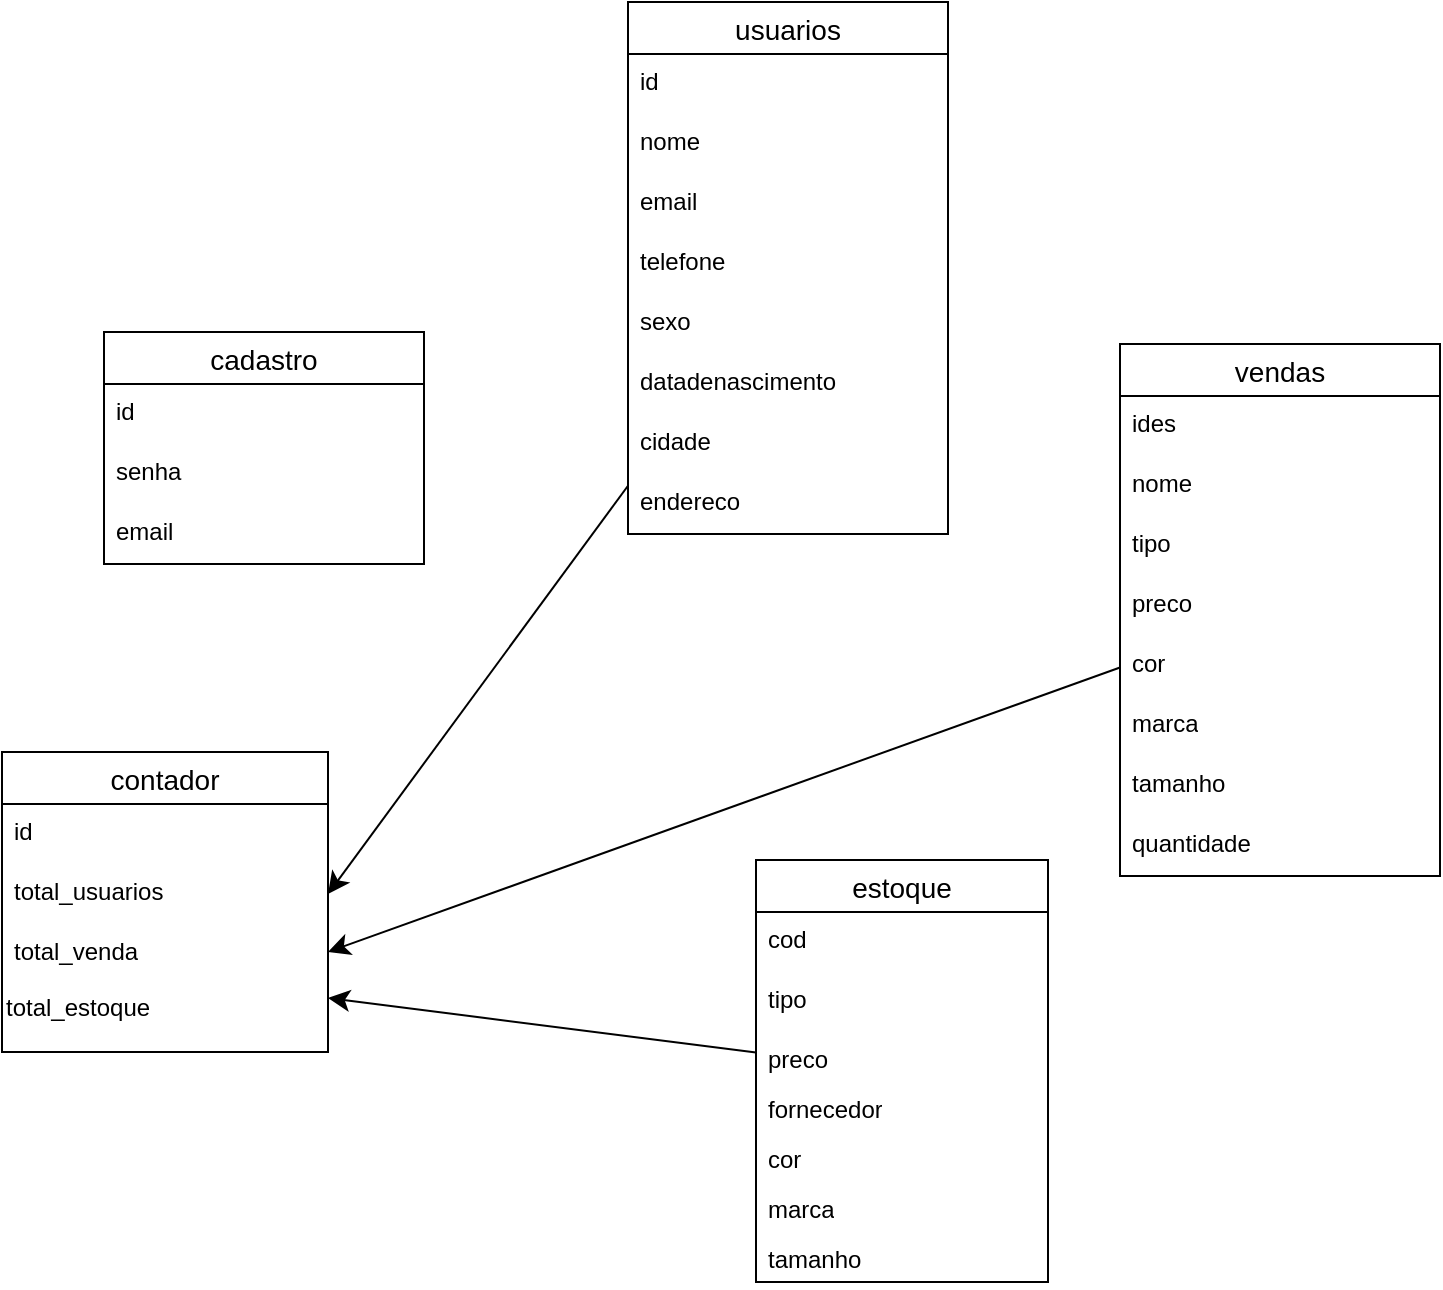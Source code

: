 <mxfile version="24.7.17">
  <diagram name="Página-1" id="bvBXdqP8SnwpCs2hBnLd">
    <mxGraphModel dx="1178" dy="918" grid="0" gridSize="10" guides="1" tooltips="1" connect="1" arrows="1" fold="1" page="0" pageScale="1" pageWidth="827" pageHeight="1169" math="0" shadow="0">
      <root>
        <mxCell id="0" />
        <mxCell id="1" parent="0" />
        <mxCell id="WioVrjb9ytI4kB3D4JNt-47" value="cadastro" style="swimlane;fontStyle=0;childLayout=stackLayout;horizontal=1;startSize=26;horizontalStack=0;resizeParent=1;resizeParentMax=0;resizeLast=0;collapsible=1;marginBottom=0;align=center;fontSize=14;" vertex="1" parent="1">
          <mxGeometry x="-13" y="-72" width="160" height="116" as="geometry" />
        </mxCell>
        <mxCell id="WioVrjb9ytI4kB3D4JNt-48" value="id" style="text;strokeColor=none;fillColor=none;spacingLeft=4;spacingRight=4;overflow=hidden;rotatable=0;points=[[0,0.5],[1,0.5]];portConstraint=eastwest;fontSize=12;whiteSpace=wrap;html=1;" vertex="1" parent="WioVrjb9ytI4kB3D4JNt-47">
          <mxGeometry y="26" width="160" height="30" as="geometry" />
        </mxCell>
        <mxCell id="WioVrjb9ytI4kB3D4JNt-49" value="senha" style="text;strokeColor=none;fillColor=none;spacingLeft=4;spacingRight=4;overflow=hidden;rotatable=0;points=[[0,0.5],[1,0.5]];portConstraint=eastwest;fontSize=12;whiteSpace=wrap;html=1;" vertex="1" parent="WioVrjb9ytI4kB3D4JNt-47">
          <mxGeometry y="56" width="160" height="30" as="geometry" />
        </mxCell>
        <mxCell id="WioVrjb9ytI4kB3D4JNt-50" value="email" style="text;strokeColor=none;fillColor=none;spacingLeft=4;spacingRight=4;overflow=hidden;rotatable=0;points=[[0,0.5],[1,0.5]];portConstraint=eastwest;fontSize=12;whiteSpace=wrap;html=1;" vertex="1" parent="WioVrjb9ytI4kB3D4JNt-47">
          <mxGeometry y="86" width="160" height="30" as="geometry" />
        </mxCell>
        <mxCell id="WioVrjb9ytI4kB3D4JNt-100" style="edgeStyle=none;curved=1;rounded=0;orthogonalLoop=1;jettySize=auto;html=1;entryX=1;entryY=0.5;entryDx=0;entryDy=0;fontSize=12;startSize=8;endSize=8;" edge="1" parent="1" source="WioVrjb9ytI4kB3D4JNt-51" target="WioVrjb9ytI4kB3D4JNt-57">
          <mxGeometry relative="1" as="geometry" />
        </mxCell>
        <mxCell id="WioVrjb9ytI4kB3D4JNt-51" value="usuarios" style="swimlane;fontStyle=0;childLayout=stackLayout;horizontal=1;startSize=26;horizontalStack=0;resizeParent=1;resizeParentMax=0;resizeLast=0;collapsible=1;marginBottom=0;align=center;fontSize=14;" vertex="1" parent="1">
          <mxGeometry x="249" y="-237" width="160" height="266" as="geometry" />
        </mxCell>
        <mxCell id="WioVrjb9ytI4kB3D4JNt-52" value="id" style="text;strokeColor=none;fillColor=none;spacingLeft=4;spacingRight=4;overflow=hidden;rotatable=0;points=[[0,0.5],[1,0.5]];portConstraint=eastwest;fontSize=12;whiteSpace=wrap;html=1;" vertex="1" parent="WioVrjb9ytI4kB3D4JNt-51">
          <mxGeometry y="26" width="160" height="30" as="geometry" />
        </mxCell>
        <mxCell id="WioVrjb9ytI4kB3D4JNt-53" value="nome" style="text;strokeColor=none;fillColor=none;spacingLeft=4;spacingRight=4;overflow=hidden;rotatable=0;points=[[0,0.5],[1,0.5]];portConstraint=eastwest;fontSize=12;whiteSpace=wrap;html=1;" vertex="1" parent="WioVrjb9ytI4kB3D4JNt-51">
          <mxGeometry y="56" width="160" height="30" as="geometry" />
        </mxCell>
        <mxCell id="WioVrjb9ytI4kB3D4JNt-77" value="email" style="text;strokeColor=none;fillColor=none;spacingLeft=4;spacingRight=4;overflow=hidden;rotatable=0;points=[[0,0.5],[1,0.5]];portConstraint=eastwest;fontSize=12;whiteSpace=wrap;html=1;" vertex="1" parent="WioVrjb9ytI4kB3D4JNt-51">
          <mxGeometry y="86" width="160" height="30" as="geometry" />
        </mxCell>
        <mxCell id="WioVrjb9ytI4kB3D4JNt-75" value="telefone" style="text;strokeColor=none;fillColor=none;spacingLeft=4;spacingRight=4;overflow=hidden;rotatable=0;points=[[0,0.5],[1,0.5]];portConstraint=eastwest;fontSize=12;whiteSpace=wrap;html=1;" vertex="1" parent="WioVrjb9ytI4kB3D4JNt-51">
          <mxGeometry y="116" width="160" height="30" as="geometry" />
        </mxCell>
        <mxCell id="WioVrjb9ytI4kB3D4JNt-54" value="sexo" style="text;strokeColor=none;fillColor=none;spacingLeft=4;spacingRight=4;overflow=hidden;rotatable=0;points=[[0,0.5],[1,0.5]];portConstraint=eastwest;fontSize=12;whiteSpace=wrap;html=1;" vertex="1" parent="WioVrjb9ytI4kB3D4JNt-51">
          <mxGeometry y="146" width="160" height="30" as="geometry" />
        </mxCell>
        <mxCell id="WioVrjb9ytI4kB3D4JNt-73" value="datadenascimento" style="text;strokeColor=none;fillColor=none;spacingLeft=4;spacingRight=4;overflow=hidden;rotatable=0;points=[[0,0.5],[1,0.5]];portConstraint=eastwest;fontSize=12;whiteSpace=wrap;html=1;" vertex="1" parent="WioVrjb9ytI4kB3D4JNt-51">
          <mxGeometry y="176" width="160" height="30" as="geometry" />
        </mxCell>
        <mxCell id="WioVrjb9ytI4kB3D4JNt-74" value="cidade" style="text;strokeColor=none;fillColor=none;spacingLeft=4;spacingRight=4;overflow=hidden;rotatable=0;points=[[0,0.5],[1,0.5]];portConstraint=eastwest;fontSize=12;whiteSpace=wrap;html=1;" vertex="1" parent="WioVrjb9ytI4kB3D4JNt-51">
          <mxGeometry y="206" width="160" height="30" as="geometry" />
        </mxCell>
        <mxCell id="WioVrjb9ytI4kB3D4JNt-76" value="endereco" style="text;strokeColor=none;fillColor=none;spacingLeft=4;spacingRight=4;overflow=hidden;rotatable=0;points=[[0,0.5],[1,0.5]];portConstraint=eastwest;fontSize=12;whiteSpace=wrap;html=1;" vertex="1" parent="WioVrjb9ytI4kB3D4JNt-51">
          <mxGeometry y="236" width="160" height="30" as="geometry" />
        </mxCell>
        <mxCell id="WioVrjb9ytI4kB3D4JNt-55" value="contador" style="swimlane;fontStyle=0;childLayout=stackLayout;horizontal=1;startSize=26;horizontalStack=0;resizeParent=1;resizeParentMax=0;resizeLast=0;collapsible=1;marginBottom=0;align=center;fontSize=14;" vertex="1" parent="1">
          <mxGeometry x="-64" y="138" width="163" height="150" as="geometry">
            <mxRectangle x="-79" y="146" width="89" height="29" as="alternateBounds" />
          </mxGeometry>
        </mxCell>
        <mxCell id="WioVrjb9ytI4kB3D4JNt-56" value="id" style="text;strokeColor=none;fillColor=none;spacingLeft=4;spacingRight=4;overflow=hidden;rotatable=0;points=[[0,0.5],[1,0.5]];portConstraint=eastwest;fontSize=12;whiteSpace=wrap;html=1;" vertex="1" parent="WioVrjb9ytI4kB3D4JNt-55">
          <mxGeometry y="26" width="163" height="30" as="geometry" />
        </mxCell>
        <mxCell id="WioVrjb9ytI4kB3D4JNt-57" value="total_usuarios" style="text;strokeColor=none;fillColor=none;spacingLeft=4;spacingRight=4;overflow=hidden;rotatable=0;points=[[0,0.5],[1,0.5]];portConstraint=eastwest;fontSize=12;whiteSpace=wrap;html=1;" vertex="1" parent="WioVrjb9ytI4kB3D4JNt-55">
          <mxGeometry y="56" width="163" height="30" as="geometry" />
        </mxCell>
        <mxCell id="WioVrjb9ytI4kB3D4JNt-58" value="total_venda" style="text;strokeColor=none;fillColor=none;spacingLeft=4;spacingRight=4;overflow=hidden;rotatable=0;points=[[0,0.5],[1,0.5]];portConstraint=eastwest;fontSize=12;whiteSpace=wrap;html=1;" vertex="1" parent="WioVrjb9ytI4kB3D4JNt-55">
          <mxGeometry y="86" width="163" height="28" as="geometry" />
        </mxCell>
        <mxCell id="WioVrjb9ytI4kB3D4JNt-67" value="&lt;span style=&quot;color: rgb(0, 0, 0); font-family: Helvetica; font-size: 12px; font-style: normal; font-variant-ligatures: normal; font-variant-caps: normal; font-weight: 400; letter-spacing: normal; orphans: 2; text-align: left; text-indent: 0px; text-transform: none; widows: 2; word-spacing: 0px; -webkit-text-stroke-width: 0px; white-space: normal; background-color: rgb(255, 255, 255); text-decoration-thickness: initial; text-decoration-style: initial; text-decoration-color: initial; display: inline !important; float: none;&quot;&gt;total_estoque&lt;/span&gt;" style="text;whiteSpace=wrap;html=1;" vertex="1" parent="WioVrjb9ytI4kB3D4JNt-55">
          <mxGeometry y="114" width="163" height="36" as="geometry" />
        </mxCell>
        <mxCell id="WioVrjb9ytI4kB3D4JNt-99" style="edgeStyle=none;curved=1;rounded=0;orthogonalLoop=1;jettySize=auto;html=1;entryX=1;entryY=0.25;entryDx=0;entryDy=0;fontSize=12;startSize=8;endSize=8;" edge="1" parent="1" source="WioVrjb9ytI4kB3D4JNt-59" target="WioVrjb9ytI4kB3D4JNt-67">
          <mxGeometry relative="1" as="geometry" />
        </mxCell>
        <mxCell id="WioVrjb9ytI4kB3D4JNt-59" value="estoque" style="swimlane;fontStyle=0;childLayout=stackLayout;horizontal=1;startSize=26;horizontalStack=0;resizeParent=1;resizeParentMax=0;resizeLast=0;collapsible=1;marginBottom=0;align=center;fontSize=14;" vertex="1" parent="1">
          <mxGeometry x="313" y="192" width="146" height="211" as="geometry" />
        </mxCell>
        <mxCell id="WioVrjb9ytI4kB3D4JNt-60" value="cod" style="text;strokeColor=none;fillColor=none;spacingLeft=4;spacingRight=4;overflow=hidden;rotatable=0;points=[[0,0.5],[1,0.5]];portConstraint=eastwest;fontSize=12;whiteSpace=wrap;html=1;" vertex="1" parent="WioVrjb9ytI4kB3D4JNt-59">
          <mxGeometry y="26" width="146" height="30" as="geometry" />
        </mxCell>
        <mxCell id="WioVrjb9ytI4kB3D4JNt-61" value="tipo" style="text;strokeColor=none;fillColor=none;spacingLeft=4;spacingRight=4;overflow=hidden;rotatable=0;points=[[0,0.5],[1,0.5]];portConstraint=eastwest;fontSize=12;whiteSpace=wrap;html=1;" vertex="1" parent="WioVrjb9ytI4kB3D4JNt-59">
          <mxGeometry y="56" width="146" height="30" as="geometry" />
        </mxCell>
        <mxCell id="WioVrjb9ytI4kB3D4JNt-62" value="preco" style="text;strokeColor=none;fillColor=none;spacingLeft=4;spacingRight=4;overflow=hidden;rotatable=0;points=[[0,0.5],[1,0.5]];portConstraint=eastwest;fontSize=12;whiteSpace=wrap;html=1;" vertex="1" parent="WioVrjb9ytI4kB3D4JNt-59">
          <mxGeometry y="86" width="146" height="25" as="geometry" />
        </mxCell>
        <mxCell id="WioVrjb9ytI4kB3D4JNt-69" value="fornecedor" style="text;strokeColor=none;fillColor=none;spacingLeft=4;spacingRight=4;overflow=hidden;rotatable=0;points=[[0,0.5],[1,0.5]];portConstraint=eastwest;fontSize=12;whiteSpace=wrap;html=1;" vertex="1" parent="WioVrjb9ytI4kB3D4JNt-59">
          <mxGeometry y="111" width="146" height="25" as="geometry" />
        </mxCell>
        <mxCell id="WioVrjb9ytI4kB3D4JNt-72" value="cor" style="text;strokeColor=none;fillColor=none;spacingLeft=4;spacingRight=4;overflow=hidden;rotatable=0;points=[[0,0.5],[1,0.5]];portConstraint=eastwest;fontSize=12;whiteSpace=wrap;html=1;" vertex="1" parent="WioVrjb9ytI4kB3D4JNt-59">
          <mxGeometry y="136" width="146" height="25" as="geometry" />
        </mxCell>
        <mxCell id="WioVrjb9ytI4kB3D4JNt-70" value="marca" style="text;strokeColor=none;fillColor=none;spacingLeft=4;spacingRight=4;overflow=hidden;rotatable=0;points=[[0,0.5],[1,0.5]];portConstraint=eastwest;fontSize=12;whiteSpace=wrap;html=1;" vertex="1" parent="WioVrjb9ytI4kB3D4JNt-59">
          <mxGeometry y="161" width="146" height="25" as="geometry" />
        </mxCell>
        <mxCell id="WioVrjb9ytI4kB3D4JNt-71" value="tamanho" style="text;strokeColor=none;fillColor=none;spacingLeft=4;spacingRight=4;overflow=hidden;rotatable=0;points=[[0,0.5],[1,0.5]];portConstraint=eastwest;fontSize=12;whiteSpace=wrap;html=1;" vertex="1" parent="WioVrjb9ytI4kB3D4JNt-59">
          <mxGeometry y="186" width="146" height="25" as="geometry" />
        </mxCell>
        <mxCell id="WioVrjb9ytI4kB3D4JNt-98" style="edgeStyle=none;curved=1;rounded=0;orthogonalLoop=1;jettySize=auto;html=1;entryX=1;entryY=0.5;entryDx=0;entryDy=0;fontSize=12;startSize=8;endSize=8;" edge="1" parent="1" source="WioVrjb9ytI4kB3D4JNt-78" target="WioVrjb9ytI4kB3D4JNt-58">
          <mxGeometry relative="1" as="geometry" />
        </mxCell>
        <mxCell id="WioVrjb9ytI4kB3D4JNt-78" value="vendas" style="swimlane;fontStyle=0;childLayout=stackLayout;horizontal=1;startSize=26;horizontalStack=0;resizeParent=1;resizeParentMax=0;resizeLast=0;collapsible=1;marginBottom=0;align=center;fontSize=14;" vertex="1" parent="1">
          <mxGeometry x="495" y="-66" width="160" height="266" as="geometry">
            <mxRectangle x="129" y="194" width="80" height="29" as="alternateBounds" />
          </mxGeometry>
        </mxCell>
        <mxCell id="WioVrjb9ytI4kB3D4JNt-79" value="ides" style="text;strokeColor=none;fillColor=none;spacingLeft=4;spacingRight=4;overflow=hidden;rotatable=0;points=[[0,0.5],[1,0.5]];portConstraint=eastwest;fontSize=12;whiteSpace=wrap;html=1;" vertex="1" parent="WioVrjb9ytI4kB3D4JNt-78">
          <mxGeometry y="26" width="160" height="30" as="geometry" />
        </mxCell>
        <mxCell id="WioVrjb9ytI4kB3D4JNt-80" value="nome" style="text;strokeColor=none;fillColor=none;spacingLeft=4;spacingRight=4;overflow=hidden;rotatable=0;points=[[0,0.5],[1,0.5]];portConstraint=eastwest;fontSize=12;whiteSpace=wrap;html=1;" vertex="1" parent="WioVrjb9ytI4kB3D4JNt-78">
          <mxGeometry y="56" width="160" height="30" as="geometry" />
        </mxCell>
        <mxCell id="WioVrjb9ytI4kB3D4JNt-85" value="tipo" style="text;strokeColor=none;fillColor=none;spacingLeft=4;spacingRight=4;overflow=hidden;rotatable=0;points=[[0,0.5],[1,0.5]];portConstraint=eastwest;fontSize=12;whiteSpace=wrap;html=1;" vertex="1" parent="WioVrjb9ytI4kB3D4JNt-78">
          <mxGeometry y="86" width="160" height="30" as="geometry" />
        </mxCell>
        <mxCell id="WioVrjb9ytI4kB3D4JNt-86" value="preco" style="text;strokeColor=none;fillColor=none;spacingLeft=4;spacingRight=4;overflow=hidden;rotatable=0;points=[[0,0.5],[1,0.5]];portConstraint=eastwest;fontSize=12;whiteSpace=wrap;html=1;" vertex="1" parent="WioVrjb9ytI4kB3D4JNt-78">
          <mxGeometry y="116" width="160" height="30" as="geometry" />
        </mxCell>
        <mxCell id="WioVrjb9ytI4kB3D4JNt-83" value="cor" style="text;strokeColor=none;fillColor=none;spacingLeft=4;spacingRight=4;overflow=hidden;rotatable=0;points=[[0,0.5],[1,0.5]];portConstraint=eastwest;fontSize=12;whiteSpace=wrap;html=1;" vertex="1" parent="WioVrjb9ytI4kB3D4JNt-78">
          <mxGeometry y="146" width="160" height="30" as="geometry" />
        </mxCell>
        <mxCell id="WioVrjb9ytI4kB3D4JNt-81" value="marca" style="text;strokeColor=none;fillColor=none;spacingLeft=4;spacingRight=4;overflow=hidden;rotatable=0;points=[[0,0.5],[1,0.5]];portConstraint=eastwest;fontSize=12;whiteSpace=wrap;html=1;" vertex="1" parent="WioVrjb9ytI4kB3D4JNt-78">
          <mxGeometry y="176" width="160" height="30" as="geometry" />
        </mxCell>
        <mxCell id="WioVrjb9ytI4kB3D4JNt-82" value="tamanho" style="text;strokeColor=none;fillColor=none;spacingLeft=4;spacingRight=4;overflow=hidden;rotatable=0;points=[[0,0.5],[1,0.5]];portConstraint=eastwest;fontSize=12;whiteSpace=wrap;html=1;" vertex="1" parent="WioVrjb9ytI4kB3D4JNt-78">
          <mxGeometry y="206" width="160" height="30" as="geometry" />
        </mxCell>
        <mxCell id="WioVrjb9ytI4kB3D4JNt-84" value="quantidade" style="text;strokeColor=none;fillColor=none;spacingLeft=4;spacingRight=4;overflow=hidden;rotatable=0;points=[[0,0.5],[1,0.5]];portConstraint=eastwest;fontSize=12;whiteSpace=wrap;html=1;" vertex="1" parent="WioVrjb9ytI4kB3D4JNt-78">
          <mxGeometry y="236" width="160" height="30" as="geometry" />
        </mxCell>
        <mxCell id="WioVrjb9ytI4kB3D4JNt-101" style="edgeStyle=none;curved=1;rounded=0;orthogonalLoop=1;jettySize=auto;html=1;exitX=0.5;exitY=0;exitDx=0;exitDy=0;fontSize=12;startSize=8;endSize=8;" edge="1" parent="1" source="WioVrjb9ytI4kB3D4JNt-55" target="WioVrjb9ytI4kB3D4JNt-55">
          <mxGeometry relative="1" as="geometry" />
        </mxCell>
      </root>
    </mxGraphModel>
  </diagram>
</mxfile>
